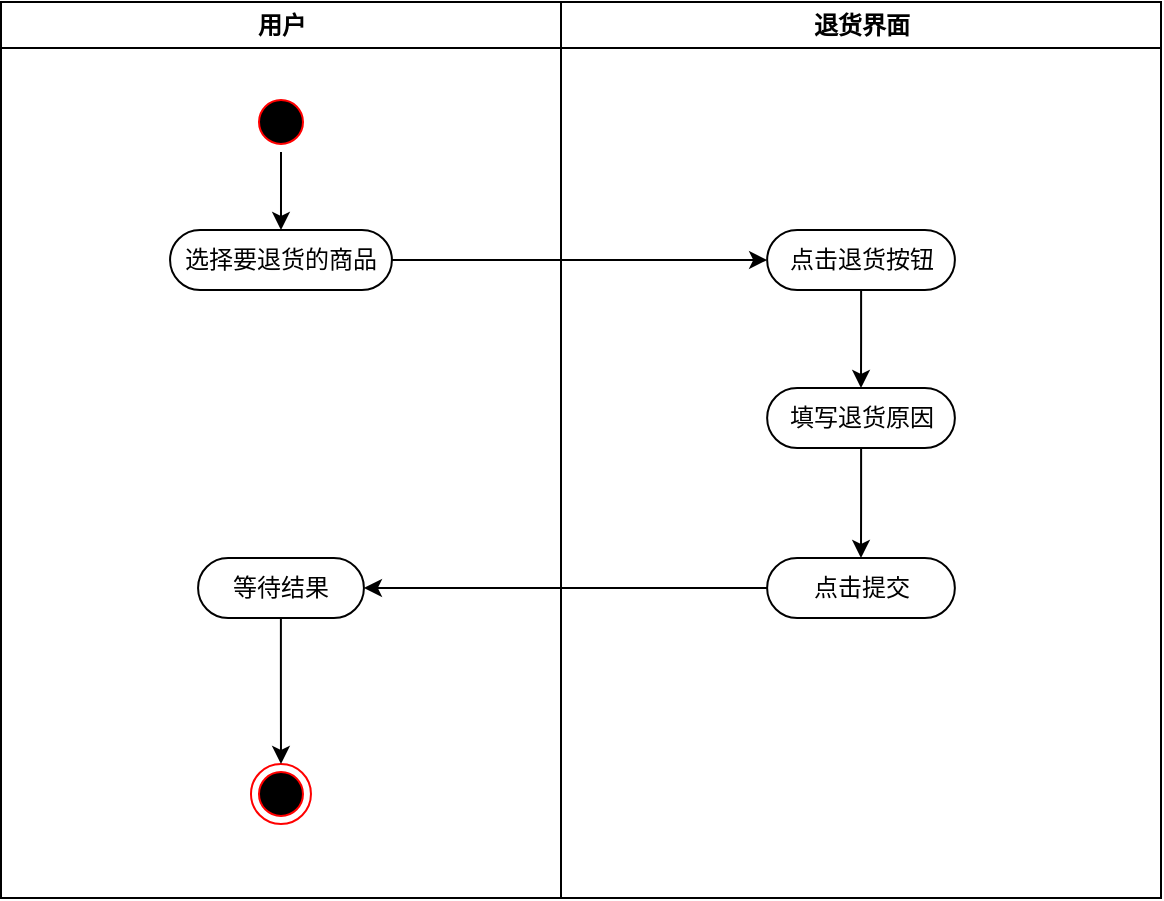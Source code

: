 <mxfile version="17.4.5" type="github">
  <diagram id="f9eBYDnDr0VhiTDjTAPy" name="第 1 页">
    <mxGraphModel dx="1884" dy="1013" grid="0" gridSize="10" guides="1" tooltips="1" connect="1" arrows="1" fold="1" page="1" pageScale="1" pageWidth="1169" pageHeight="827" math="0" shadow="0">
      <root>
        <mxCell id="0" />
        <mxCell id="1" parent="0" />
        <mxCell id="SOglJGauwqx5_xzxHxP_-1" value="用户" style="swimlane;whiteSpace=wrap" vertex="1" parent="1">
          <mxGeometry x="164.5" y="127" width="280" height="448" as="geometry" />
        </mxCell>
        <mxCell id="SOglJGauwqx5_xzxHxP_-31" style="edgeStyle=orthogonalEdgeStyle;rounded=0;orthogonalLoop=1;jettySize=auto;html=1;entryX=0.5;entryY=0;entryDx=0;entryDy=0;" edge="1" parent="SOglJGauwqx5_xzxHxP_-1" source="SOglJGauwqx5_xzxHxP_-3" target="SOglJGauwqx5_xzxHxP_-30">
          <mxGeometry relative="1" as="geometry" />
        </mxCell>
        <mxCell id="SOglJGauwqx5_xzxHxP_-3" value="" style="ellipse;shape=startState;fillColor=#000000;strokeColor=#ff0000;" vertex="1" parent="SOglJGauwqx5_xzxHxP_-1">
          <mxGeometry x="125" y="45" width="30" height="30" as="geometry" />
        </mxCell>
        <mxCell id="SOglJGauwqx5_xzxHxP_-6" value="" style="ellipse;html=1;shape=endState;fillColor=#000000;strokeColor=#ff0000;" vertex="1" parent="SOglJGauwqx5_xzxHxP_-1">
          <mxGeometry x="124.99" y="381" width="30" height="30" as="geometry" />
        </mxCell>
        <mxCell id="SOglJGauwqx5_xzxHxP_-30" value="选择要退货的商品" style="rounded=1;whiteSpace=wrap;html=1;arcSize=50;" vertex="1" parent="SOglJGauwqx5_xzxHxP_-1">
          <mxGeometry x="84.53" y="114" width="110.93" height="30" as="geometry" />
        </mxCell>
        <mxCell id="SOglJGauwqx5_xzxHxP_-38" style="edgeStyle=orthogonalEdgeStyle;rounded=0;orthogonalLoop=1;jettySize=auto;html=1;entryX=0.5;entryY=0;entryDx=0;entryDy=0;" edge="1" parent="SOglJGauwqx5_xzxHxP_-1" source="SOglJGauwqx5_xzxHxP_-35" target="SOglJGauwqx5_xzxHxP_-6">
          <mxGeometry relative="1" as="geometry" />
        </mxCell>
        <mxCell id="SOglJGauwqx5_xzxHxP_-35" value="等待结果" style="rounded=1;whiteSpace=wrap;html=1;arcSize=50;" vertex="1" parent="SOglJGauwqx5_xzxHxP_-1">
          <mxGeometry x="98.53" y="278" width="82.93" height="30" as="geometry" />
        </mxCell>
        <mxCell id="SOglJGauwqx5_xzxHxP_-14" value="退货界面" style="swimlane;whiteSpace=wrap" vertex="1" parent="1">
          <mxGeometry x="444.5" y="127" width="300" height="448" as="geometry" />
        </mxCell>
        <mxCell id="SOglJGauwqx5_xzxHxP_-33" style="edgeStyle=orthogonalEdgeStyle;rounded=0;orthogonalLoop=1;jettySize=auto;html=1;entryX=0.5;entryY=0;entryDx=0;entryDy=0;" edge="1" parent="SOglJGauwqx5_xzxHxP_-14" source="SOglJGauwqx5_xzxHxP_-5" target="SOglJGauwqx5_xzxHxP_-8">
          <mxGeometry relative="1" as="geometry" />
        </mxCell>
        <mxCell id="SOglJGauwqx5_xzxHxP_-5" value="点击退货按钮" style="rounded=1;whiteSpace=wrap;html=1;arcSize=50;" vertex="1" parent="SOglJGauwqx5_xzxHxP_-14">
          <mxGeometry x="103.07" y="114" width="93.87" height="30" as="geometry" />
        </mxCell>
        <mxCell id="SOglJGauwqx5_xzxHxP_-34" style="edgeStyle=orthogonalEdgeStyle;rounded=0;orthogonalLoop=1;jettySize=auto;html=1;entryX=0.5;entryY=0;entryDx=0;entryDy=0;" edge="1" parent="SOglJGauwqx5_xzxHxP_-14" source="SOglJGauwqx5_xzxHxP_-8" target="SOglJGauwqx5_xzxHxP_-9">
          <mxGeometry relative="1" as="geometry" />
        </mxCell>
        <mxCell id="SOglJGauwqx5_xzxHxP_-8" value="填写退货原因" style="rounded=1;whiteSpace=wrap;html=1;arcSize=50;" vertex="1" parent="SOglJGauwqx5_xzxHxP_-14">
          <mxGeometry x="103.07" y="193" width="93.87" height="30" as="geometry" />
        </mxCell>
        <mxCell id="SOglJGauwqx5_xzxHxP_-9" value="点击提交" style="rounded=1;whiteSpace=wrap;html=1;arcSize=50;" vertex="1" parent="SOglJGauwqx5_xzxHxP_-14">
          <mxGeometry x="103.06" y="278" width="93.87" height="30" as="geometry" />
        </mxCell>
        <mxCell id="SOglJGauwqx5_xzxHxP_-32" style="edgeStyle=orthogonalEdgeStyle;rounded=0;orthogonalLoop=1;jettySize=auto;html=1;entryX=0;entryY=0.5;entryDx=0;entryDy=0;" edge="1" parent="1" source="SOglJGauwqx5_xzxHxP_-30" target="SOglJGauwqx5_xzxHxP_-5">
          <mxGeometry relative="1" as="geometry" />
        </mxCell>
        <mxCell id="SOglJGauwqx5_xzxHxP_-36" style="edgeStyle=orthogonalEdgeStyle;rounded=0;orthogonalLoop=1;jettySize=auto;html=1;entryX=1;entryY=0.5;entryDx=0;entryDy=0;" edge="1" parent="1" source="SOglJGauwqx5_xzxHxP_-9" target="SOglJGauwqx5_xzxHxP_-35">
          <mxGeometry relative="1" as="geometry" />
        </mxCell>
      </root>
    </mxGraphModel>
  </diagram>
</mxfile>
